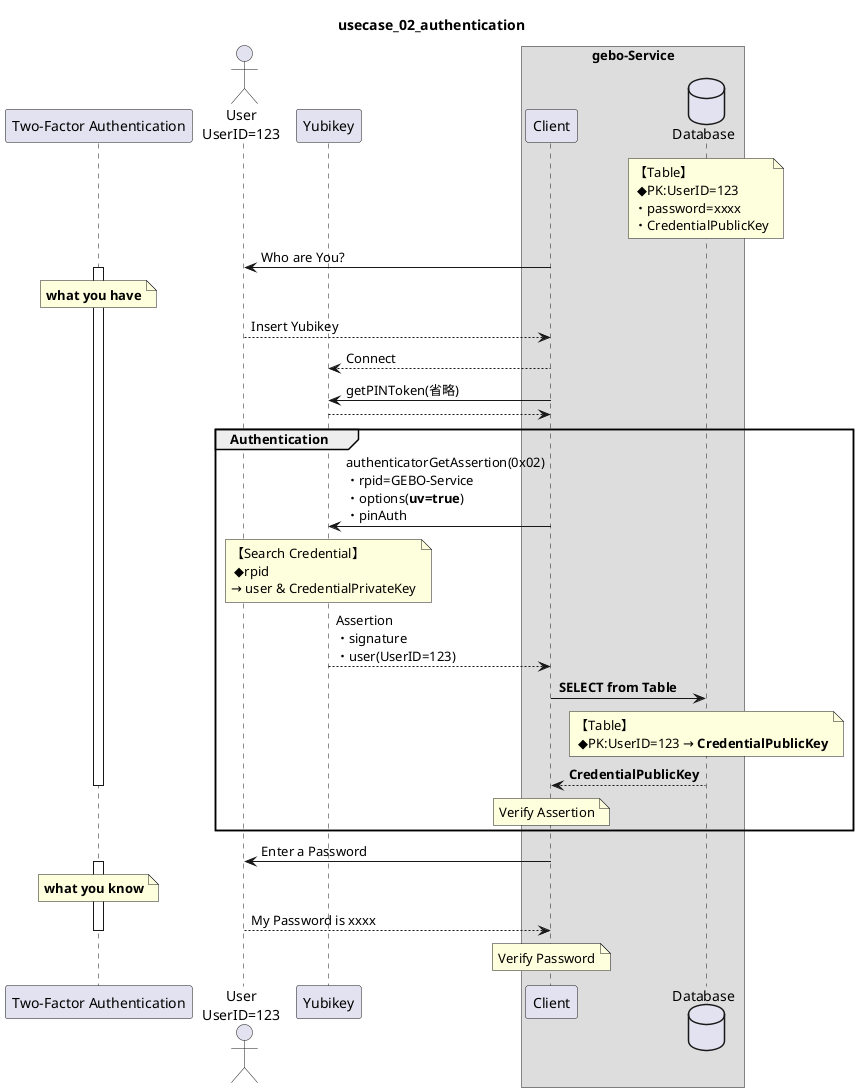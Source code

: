 @startuml
title usecase_02_authentication 
'hide footbox

participant "Two-Factor Authentication" as Auth
actor "User\nUserID=123" as User
participant "Yubikey" as Yubikey
box "gebo-Service"
    participant "Client" as Client
    database "Database" as Database
end box 

note over Database:【Table】\n ◆PK:UserID=123\n・password=xxxx\n・CredentialPublicKey

User <- Client : Who are You?
activate Auth
note over Auth:**what you have**
User --> Client : Insert Yubikey
Yubikey <-- Client : Connect

Yubikey <- Client : getPINToken(省略)
Yubikey --> Client : 

group Authentication
    Client -> Yubikey : authenticatorGetAssertion(0x02)\n・rpid=GEBO-Service\n・options(**uv=true**)\n・pinAuth

    note over Yubikey:【Search Credential】\n ◆rpid \n→ user & CredentialPrivateKey

    Client <-- Yubikey: Assertion\n・signature\n・user(UserID=123)
    Client -> Database : **SELECT from Table**
    note over Database:【Table】\n ◆PK:UserID=123 → **CredentialPublicKey**
    Client <-- Database : **CredentialPublicKey**

    note over Client:Verify Assertion
    deactivate Auth
end

User <- Client : Enter a Password
activate Auth
note over Auth:**what you know**
User --> Client : My Password is xxxx
note over Client:Verify Password
deactivate Auth

@enduml
